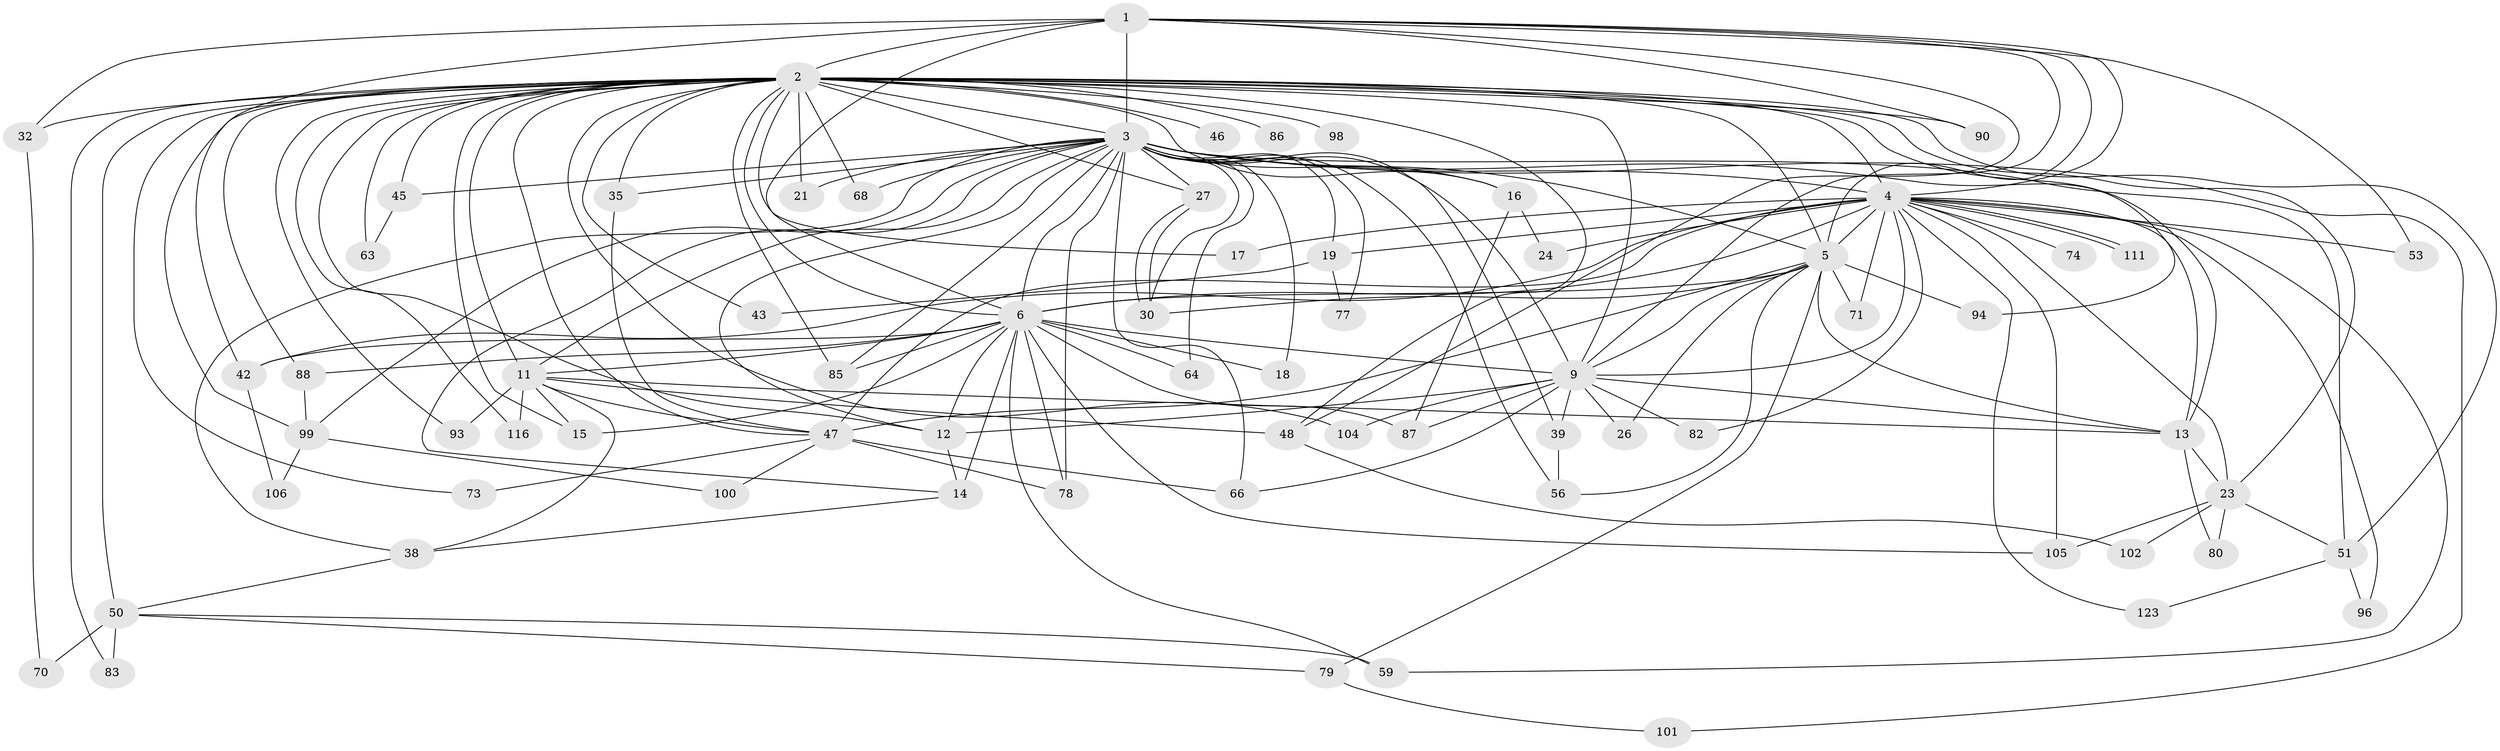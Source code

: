 // original degree distribution, {15: 0.007142857142857143, 23: 0.007142857142857143, 38: 0.007142857142857143, 29: 0.007142857142857143, 19: 0.007142857142857143, 21: 0.007142857142857143, 18: 0.007142857142857143, 37: 0.007142857142857143, 16: 0.007142857142857143, 20: 0.007142857142857143, 8: 0.02142857142857143, 5: 0.03571428571428571, 6: 0.02857142857142857, 3: 0.17857142857142858, 2: 0.5428571428571428, 4: 0.10714285714285714, 7: 0.014285714285714285}
// Generated by graph-tools (version 1.1) at 2025/14/03/09/25 04:14:00]
// undirected, 70 vertices, 169 edges
graph export_dot {
graph [start="1"]
  node [color=gray90,style=filled];
  1;
  2 [super="+8+65+122+55"];
  3 [super="+10+109+44+33+72+97+22+117+92+52+54"];
  4 [super="+60+36+107"];
  5 [super="+124+138+113+49+25"];
  6 [super="+108+58+84+76+91+7"];
  9 [super="+89"];
  11 [super="+34"];
  12;
  13 [super="+95"];
  14;
  15;
  16;
  17;
  18;
  19;
  21;
  23 [super="+28"];
  24;
  26;
  27;
  30 [super="+37"];
  32;
  35;
  38 [super="+136"];
  39;
  42 [super="+103"];
  43;
  45;
  46;
  47 [super="+57+139"];
  48 [super="+67"];
  50;
  51 [super="+62"];
  53;
  56;
  59;
  63;
  64;
  66 [super="+110"];
  68;
  70;
  71;
  73;
  74;
  77;
  78;
  79;
  80;
  82;
  83;
  85 [super="+135"];
  86;
  87 [super="+114"];
  88;
  90 [super="+140"];
  93;
  94;
  96 [super="+125"];
  98;
  99;
  100;
  101;
  102;
  104;
  105 [super="+127"];
  106;
  111;
  116;
  123;
  1 -- 2 [weight=2];
  1 -- 3 [weight=2];
  1 -- 4;
  1 -- 5;
  1 -- 6 [weight=2];
  1 -- 9;
  1 -- 32;
  1 -- 42;
  1 -- 48;
  1 -- 53;
  1 -- 90 [weight=2];
  2 -- 3 [weight=8];
  2 -- 4 [weight=2];
  2 -- 5 [weight=4];
  2 -- 6 [weight=7];
  2 -- 9 [weight=2];
  2 -- 12;
  2 -- 23 [weight=2];
  2 -- 46 [weight=2];
  2 -- 50 [weight=2];
  2 -- 68;
  2 -- 83;
  2 -- 85;
  2 -- 98 [weight=2];
  2 -- 11;
  2 -- 15;
  2 -- 16;
  2 -- 17;
  2 -- 21;
  2 -- 27;
  2 -- 32;
  2 -- 35;
  2 -- 43;
  2 -- 45;
  2 -- 47;
  2 -- 51 [weight=2];
  2 -- 63;
  2 -- 73;
  2 -- 86;
  2 -- 88;
  2 -- 93;
  2 -- 104;
  2 -- 116;
  2 -- 90;
  2 -- 48;
  2 -- 99;
  2 -- 13;
  3 -- 4 [weight=7];
  3 -- 5 [weight=3];
  3 -- 6 [weight=6];
  3 -- 9 [weight=2];
  3 -- 16 [weight=3];
  3 -- 18;
  3 -- 19;
  3 -- 27;
  3 -- 35;
  3 -- 45;
  3 -- 56;
  3 -- 64;
  3 -- 66;
  3 -- 68;
  3 -- 77;
  3 -- 85;
  3 -- 94;
  3 -- 99;
  3 -- 101;
  3 -- 39;
  3 -- 11;
  3 -- 12;
  3 -- 78;
  3 -- 21;
  3 -- 30 [weight=2];
  3 -- 38;
  3 -- 14;
  3 -- 51;
  4 -- 5;
  4 -- 6 [weight=3];
  4 -- 9;
  4 -- 17;
  4 -- 19;
  4 -- 24;
  4 -- 42;
  4 -- 71;
  4 -- 74 [weight=2];
  4 -- 96;
  4 -- 105;
  4 -- 111;
  4 -- 111;
  4 -- 123;
  4 -- 47 [weight=2];
  4 -- 82;
  4 -- 59;
  4 -- 53;
  4 -- 13;
  4 -- 23;
  5 -- 6 [weight=3];
  5 -- 9;
  5 -- 71;
  5 -- 94;
  5 -- 30 [weight=3];
  5 -- 56;
  5 -- 47;
  5 -- 26;
  5 -- 13;
  5 -- 79;
  6 -- 9 [weight=2];
  6 -- 14 [weight=3];
  6 -- 59;
  6 -- 88;
  6 -- 78;
  6 -- 87 [weight=2];
  6 -- 64;
  6 -- 12;
  6 -- 15;
  6 -- 18;
  6 -- 85;
  6 -- 105;
  6 -- 42;
  6 -- 11;
  9 -- 13;
  9 -- 26;
  9 -- 39;
  9 -- 82;
  9 -- 104;
  9 -- 66;
  9 -- 12;
  9 -- 87;
  11 -- 13;
  11 -- 48;
  11 -- 116;
  11 -- 47;
  11 -- 38;
  11 -- 93;
  11 -- 15;
  12 -- 14;
  13 -- 23 [weight=2];
  13 -- 80;
  14 -- 38;
  16 -- 24;
  16 -- 87;
  19 -- 43;
  19 -- 77;
  23 -- 80;
  23 -- 102;
  23 -- 51;
  23 -- 105;
  27 -- 30;
  27 -- 30;
  32 -- 70;
  35 -- 47;
  38 -- 50;
  39 -- 56;
  42 -- 106;
  45 -- 63;
  47 -- 66;
  47 -- 73;
  47 -- 78;
  47 -- 100;
  48 -- 102;
  50 -- 59;
  50 -- 70;
  50 -- 79;
  50 -- 83;
  51 -- 96;
  51 -- 123;
  79 -- 101;
  88 -- 99;
  99 -- 100;
  99 -- 106;
}
